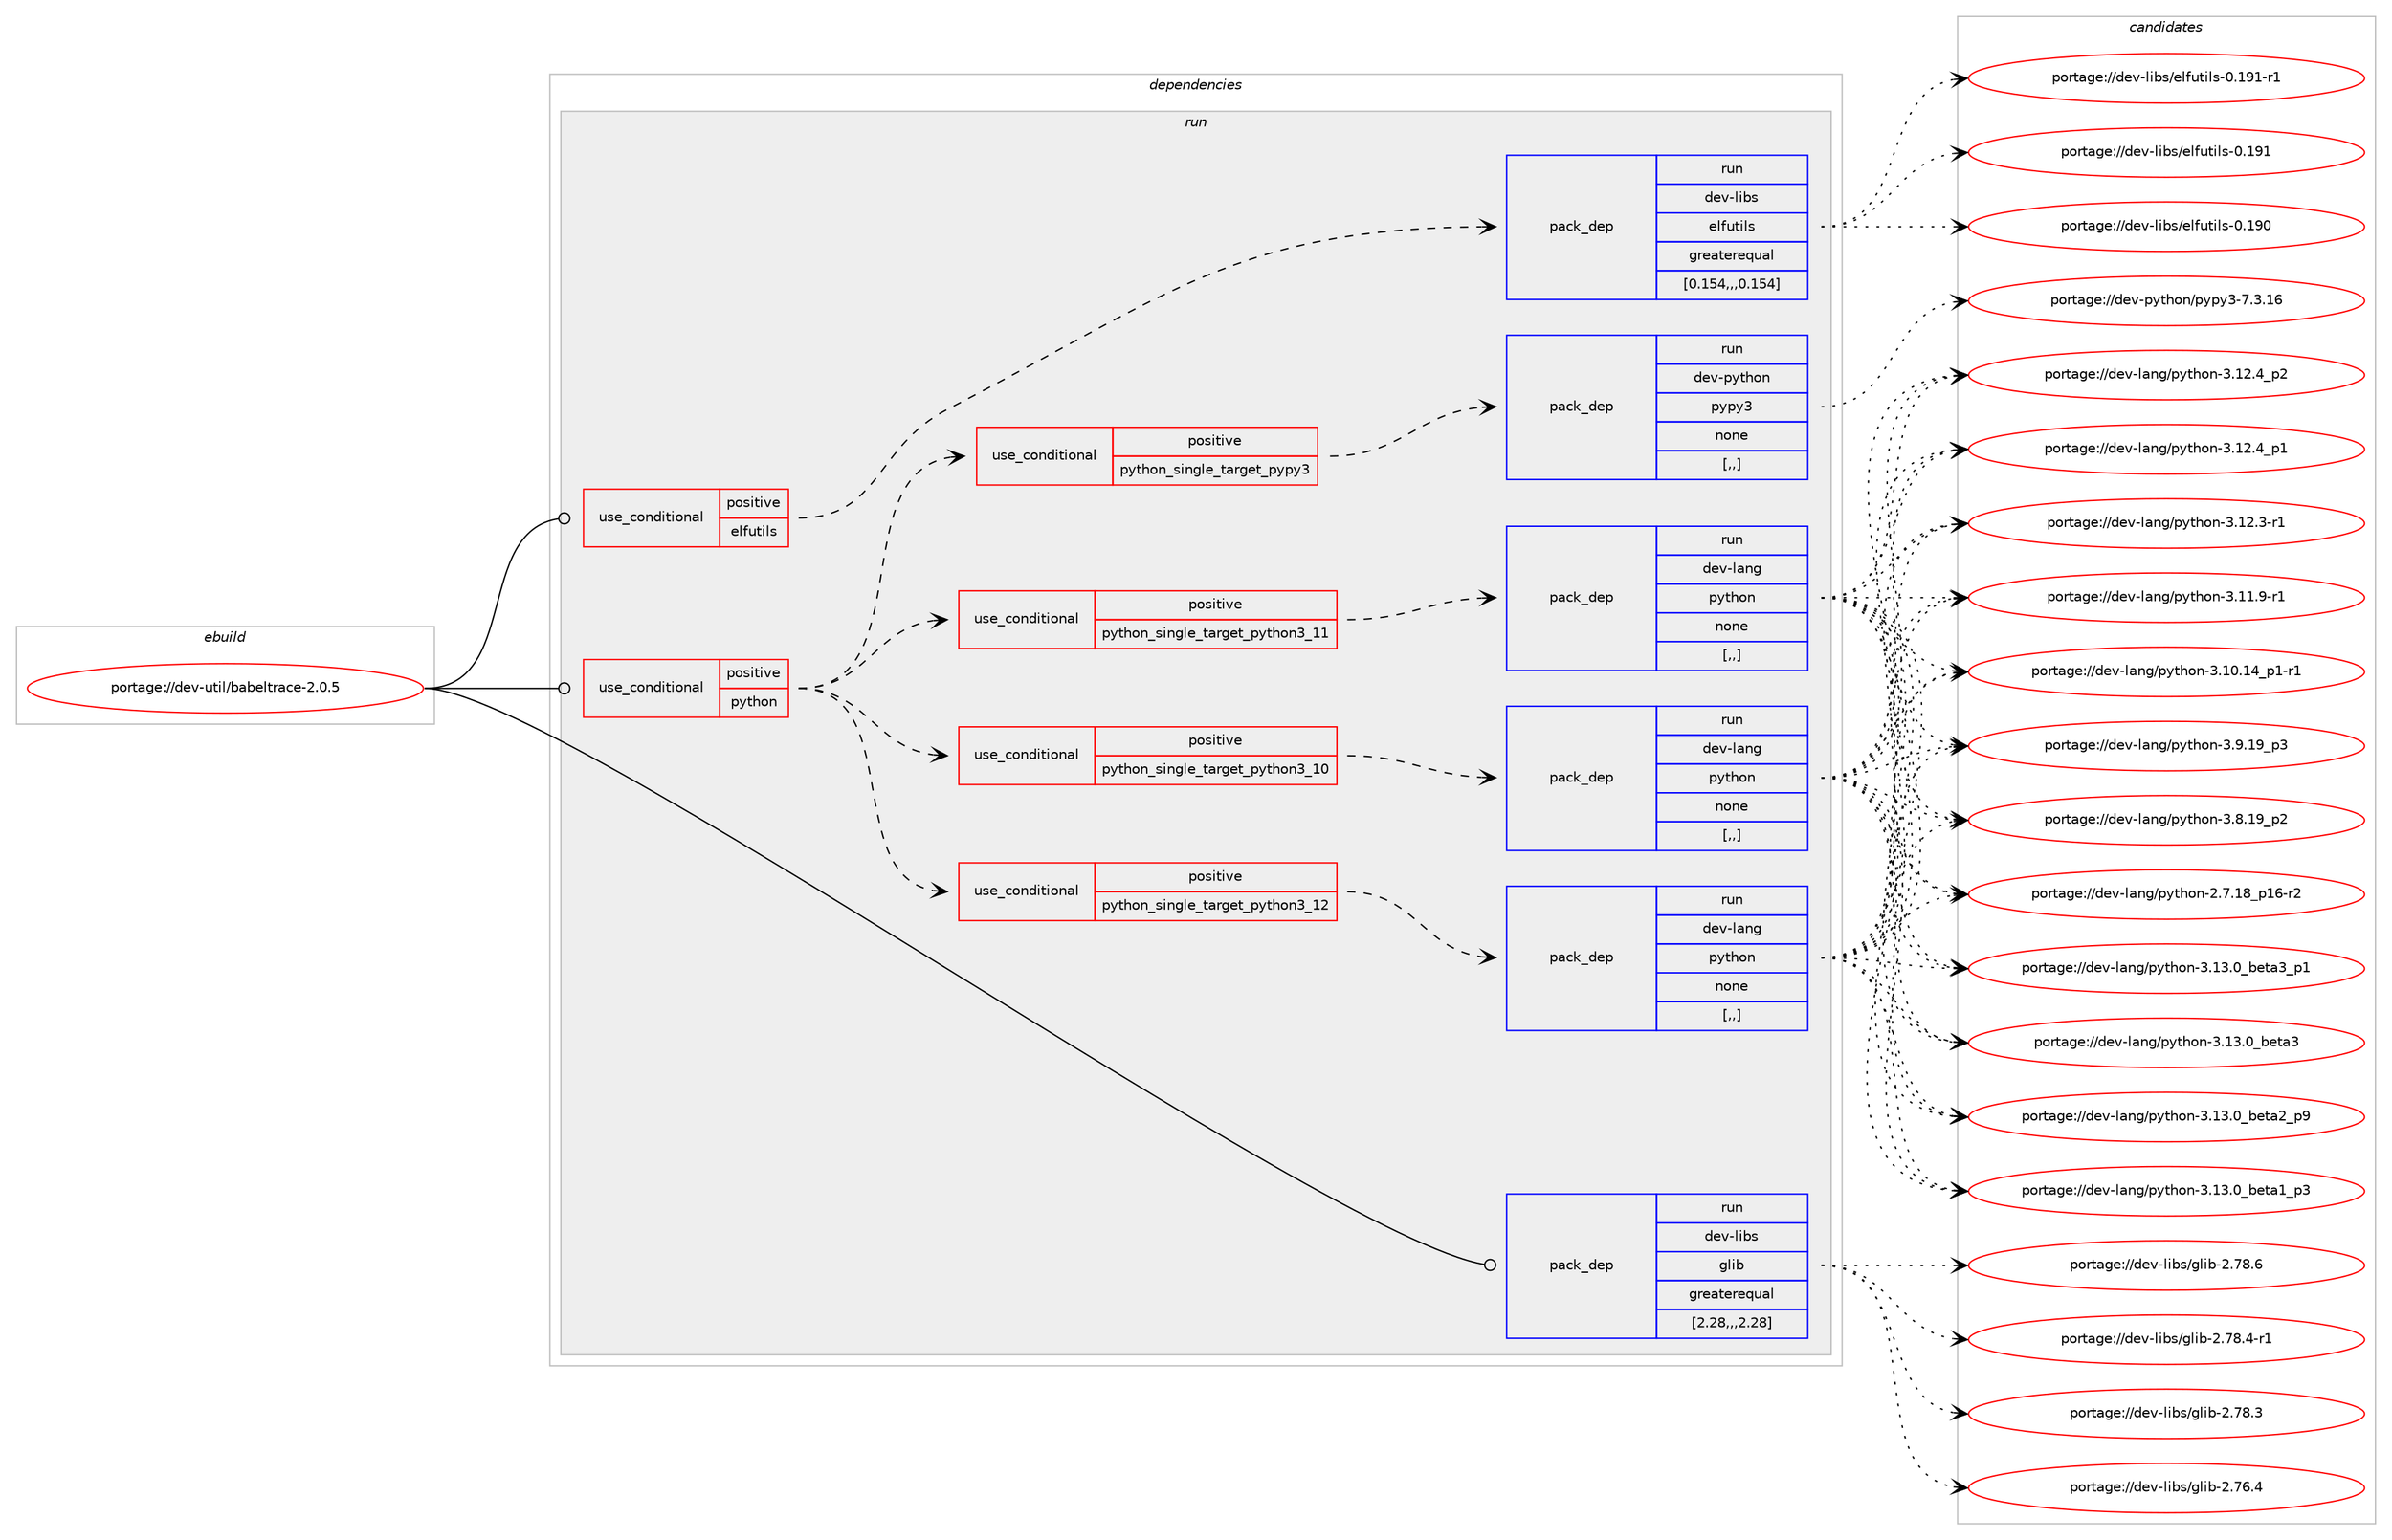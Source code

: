 digraph prolog {

# *************
# Graph options
# *************

newrank=true;
concentrate=true;
compound=true;
graph [rankdir=LR,fontname=Helvetica,fontsize=10,ranksep=1.5];#, ranksep=2.5, nodesep=0.2];
edge  [arrowhead=vee];
node  [fontname=Helvetica,fontsize=10];

# **********
# The ebuild
# **********

subgraph cluster_leftcol {
color=gray;
label=<<i>ebuild</i>>;
id [label="portage://dev-util/babeltrace-2.0.5", color=red, width=4, href="../dev-util/babeltrace-2.0.5.svg"];
}

# ****************
# The dependencies
# ****************

subgraph cluster_midcol {
color=gray;
label=<<i>dependencies</i>>;
subgraph cluster_compile {
fillcolor="#eeeeee";
style=filled;
label=<<i>compile</i>>;
}
subgraph cluster_compileandrun {
fillcolor="#eeeeee";
style=filled;
label=<<i>compile and run</i>>;
}
subgraph cluster_run {
fillcolor="#eeeeee";
style=filled;
label=<<i>run</i>>;
subgraph cond59035 {
dependency210004 [label=<<TABLE BORDER="0" CELLBORDER="1" CELLSPACING="0" CELLPADDING="4"><TR><TD ROWSPAN="3" CELLPADDING="10">use_conditional</TD></TR><TR><TD>positive</TD></TR><TR><TD>elfutils</TD></TR></TABLE>>, shape=none, color=red];
subgraph pack149558 {
dependency210005 [label=<<TABLE BORDER="0" CELLBORDER="1" CELLSPACING="0" CELLPADDING="4" WIDTH="220"><TR><TD ROWSPAN="6" CELLPADDING="30">pack_dep</TD></TR><TR><TD WIDTH="110">run</TD></TR><TR><TD>dev-libs</TD></TR><TR><TD>elfutils</TD></TR><TR><TD>greaterequal</TD></TR><TR><TD>[0.154,,,0.154]</TD></TR></TABLE>>, shape=none, color=blue];
}
dependency210004:e -> dependency210005:w [weight=20,style="dashed",arrowhead="vee"];
}
id:e -> dependency210004:w [weight=20,style="solid",arrowhead="odot"];
subgraph cond59036 {
dependency210006 [label=<<TABLE BORDER="0" CELLBORDER="1" CELLSPACING="0" CELLPADDING="4"><TR><TD ROWSPAN="3" CELLPADDING="10">use_conditional</TD></TR><TR><TD>positive</TD></TR><TR><TD>python</TD></TR></TABLE>>, shape=none, color=red];
subgraph cond59037 {
dependency210007 [label=<<TABLE BORDER="0" CELLBORDER="1" CELLSPACING="0" CELLPADDING="4"><TR><TD ROWSPAN="3" CELLPADDING="10">use_conditional</TD></TR><TR><TD>positive</TD></TR><TR><TD>python_single_target_pypy3</TD></TR></TABLE>>, shape=none, color=red];
subgraph pack149559 {
dependency210008 [label=<<TABLE BORDER="0" CELLBORDER="1" CELLSPACING="0" CELLPADDING="4" WIDTH="220"><TR><TD ROWSPAN="6" CELLPADDING="30">pack_dep</TD></TR><TR><TD WIDTH="110">run</TD></TR><TR><TD>dev-python</TD></TR><TR><TD>pypy3</TD></TR><TR><TD>none</TD></TR><TR><TD>[,,]</TD></TR></TABLE>>, shape=none, color=blue];
}
dependency210007:e -> dependency210008:w [weight=20,style="dashed",arrowhead="vee"];
}
dependency210006:e -> dependency210007:w [weight=20,style="dashed",arrowhead="vee"];
subgraph cond59038 {
dependency210009 [label=<<TABLE BORDER="0" CELLBORDER="1" CELLSPACING="0" CELLPADDING="4"><TR><TD ROWSPAN="3" CELLPADDING="10">use_conditional</TD></TR><TR><TD>positive</TD></TR><TR><TD>python_single_target_python3_10</TD></TR></TABLE>>, shape=none, color=red];
subgraph pack149560 {
dependency210010 [label=<<TABLE BORDER="0" CELLBORDER="1" CELLSPACING="0" CELLPADDING="4" WIDTH="220"><TR><TD ROWSPAN="6" CELLPADDING="30">pack_dep</TD></TR><TR><TD WIDTH="110">run</TD></TR><TR><TD>dev-lang</TD></TR><TR><TD>python</TD></TR><TR><TD>none</TD></TR><TR><TD>[,,]</TD></TR></TABLE>>, shape=none, color=blue];
}
dependency210009:e -> dependency210010:w [weight=20,style="dashed",arrowhead="vee"];
}
dependency210006:e -> dependency210009:w [weight=20,style="dashed",arrowhead="vee"];
subgraph cond59039 {
dependency210011 [label=<<TABLE BORDER="0" CELLBORDER="1" CELLSPACING="0" CELLPADDING="4"><TR><TD ROWSPAN="3" CELLPADDING="10">use_conditional</TD></TR><TR><TD>positive</TD></TR><TR><TD>python_single_target_python3_11</TD></TR></TABLE>>, shape=none, color=red];
subgraph pack149561 {
dependency210012 [label=<<TABLE BORDER="0" CELLBORDER="1" CELLSPACING="0" CELLPADDING="4" WIDTH="220"><TR><TD ROWSPAN="6" CELLPADDING="30">pack_dep</TD></TR><TR><TD WIDTH="110">run</TD></TR><TR><TD>dev-lang</TD></TR><TR><TD>python</TD></TR><TR><TD>none</TD></TR><TR><TD>[,,]</TD></TR></TABLE>>, shape=none, color=blue];
}
dependency210011:e -> dependency210012:w [weight=20,style="dashed",arrowhead="vee"];
}
dependency210006:e -> dependency210011:w [weight=20,style="dashed",arrowhead="vee"];
subgraph cond59040 {
dependency210013 [label=<<TABLE BORDER="0" CELLBORDER="1" CELLSPACING="0" CELLPADDING="4"><TR><TD ROWSPAN="3" CELLPADDING="10">use_conditional</TD></TR><TR><TD>positive</TD></TR><TR><TD>python_single_target_python3_12</TD></TR></TABLE>>, shape=none, color=red];
subgraph pack149562 {
dependency210014 [label=<<TABLE BORDER="0" CELLBORDER="1" CELLSPACING="0" CELLPADDING="4" WIDTH="220"><TR><TD ROWSPAN="6" CELLPADDING="30">pack_dep</TD></TR><TR><TD WIDTH="110">run</TD></TR><TR><TD>dev-lang</TD></TR><TR><TD>python</TD></TR><TR><TD>none</TD></TR><TR><TD>[,,]</TD></TR></TABLE>>, shape=none, color=blue];
}
dependency210013:e -> dependency210014:w [weight=20,style="dashed",arrowhead="vee"];
}
dependency210006:e -> dependency210013:w [weight=20,style="dashed",arrowhead="vee"];
}
id:e -> dependency210006:w [weight=20,style="solid",arrowhead="odot"];
subgraph pack149563 {
dependency210015 [label=<<TABLE BORDER="0" CELLBORDER="1" CELLSPACING="0" CELLPADDING="4" WIDTH="220"><TR><TD ROWSPAN="6" CELLPADDING="30">pack_dep</TD></TR><TR><TD WIDTH="110">run</TD></TR><TR><TD>dev-libs</TD></TR><TR><TD>glib</TD></TR><TR><TD>greaterequal</TD></TR><TR><TD>[2.28,,,2.28]</TD></TR></TABLE>>, shape=none, color=blue];
}
id:e -> dependency210015:w [weight=20,style="solid",arrowhead="odot"];
}
}

# **************
# The candidates
# **************

subgraph cluster_choices {
rank=same;
color=gray;
label=<<i>candidates</i>>;

subgraph choice149558 {
color=black;
nodesep=1;
choice1001011184510810598115471011081021171161051081154548464957494511449 [label="portage://dev-libs/elfutils-0.191-r1", color=red, width=4,href="../dev-libs/elfutils-0.191-r1.svg"];
choice100101118451081059811547101108102117116105108115454846495749 [label="portage://dev-libs/elfutils-0.191", color=red, width=4,href="../dev-libs/elfutils-0.191.svg"];
choice100101118451081059811547101108102117116105108115454846495748 [label="portage://dev-libs/elfutils-0.190", color=red, width=4,href="../dev-libs/elfutils-0.190.svg"];
dependency210005:e -> choice1001011184510810598115471011081021171161051081154548464957494511449:w [style=dotted,weight="100"];
dependency210005:e -> choice100101118451081059811547101108102117116105108115454846495749:w [style=dotted,weight="100"];
dependency210005:e -> choice100101118451081059811547101108102117116105108115454846495748:w [style=dotted,weight="100"];
}
subgraph choice149559 {
color=black;
nodesep=1;
choice10010111845112121116104111110471121211121215145554651464954 [label="portage://dev-python/pypy3-7.3.16", color=red, width=4,href="../dev-python/pypy3-7.3.16.svg"];
dependency210008:e -> choice10010111845112121116104111110471121211121215145554651464954:w [style=dotted,weight="100"];
}
subgraph choice149560 {
color=black;
nodesep=1;
choice10010111845108971101034711212111610411111045514649514648959810111697519511249 [label="portage://dev-lang/python-3.13.0_beta3_p1", color=red, width=4,href="../dev-lang/python-3.13.0_beta3_p1.svg"];
choice1001011184510897110103471121211161041111104551464951464895981011169751 [label="portage://dev-lang/python-3.13.0_beta3", color=red, width=4,href="../dev-lang/python-3.13.0_beta3.svg"];
choice10010111845108971101034711212111610411111045514649514648959810111697509511257 [label="portage://dev-lang/python-3.13.0_beta2_p9", color=red, width=4,href="../dev-lang/python-3.13.0_beta2_p9.svg"];
choice10010111845108971101034711212111610411111045514649514648959810111697499511251 [label="portage://dev-lang/python-3.13.0_beta1_p3", color=red, width=4,href="../dev-lang/python-3.13.0_beta1_p3.svg"];
choice100101118451089711010347112121116104111110455146495046529511250 [label="portage://dev-lang/python-3.12.4_p2", color=red, width=4,href="../dev-lang/python-3.12.4_p2.svg"];
choice100101118451089711010347112121116104111110455146495046529511249 [label="portage://dev-lang/python-3.12.4_p1", color=red, width=4,href="../dev-lang/python-3.12.4_p1.svg"];
choice100101118451089711010347112121116104111110455146495046514511449 [label="portage://dev-lang/python-3.12.3-r1", color=red, width=4,href="../dev-lang/python-3.12.3-r1.svg"];
choice100101118451089711010347112121116104111110455146494946574511449 [label="portage://dev-lang/python-3.11.9-r1", color=red, width=4,href="../dev-lang/python-3.11.9-r1.svg"];
choice100101118451089711010347112121116104111110455146494846495295112494511449 [label="portage://dev-lang/python-3.10.14_p1-r1", color=red, width=4,href="../dev-lang/python-3.10.14_p1-r1.svg"];
choice100101118451089711010347112121116104111110455146574649579511251 [label="portage://dev-lang/python-3.9.19_p3", color=red, width=4,href="../dev-lang/python-3.9.19_p3.svg"];
choice100101118451089711010347112121116104111110455146564649579511250 [label="portage://dev-lang/python-3.8.19_p2", color=red, width=4,href="../dev-lang/python-3.8.19_p2.svg"];
choice100101118451089711010347112121116104111110455046554649569511249544511450 [label="portage://dev-lang/python-2.7.18_p16-r2", color=red, width=4,href="../dev-lang/python-2.7.18_p16-r2.svg"];
dependency210010:e -> choice10010111845108971101034711212111610411111045514649514648959810111697519511249:w [style=dotted,weight="100"];
dependency210010:e -> choice1001011184510897110103471121211161041111104551464951464895981011169751:w [style=dotted,weight="100"];
dependency210010:e -> choice10010111845108971101034711212111610411111045514649514648959810111697509511257:w [style=dotted,weight="100"];
dependency210010:e -> choice10010111845108971101034711212111610411111045514649514648959810111697499511251:w [style=dotted,weight="100"];
dependency210010:e -> choice100101118451089711010347112121116104111110455146495046529511250:w [style=dotted,weight="100"];
dependency210010:e -> choice100101118451089711010347112121116104111110455146495046529511249:w [style=dotted,weight="100"];
dependency210010:e -> choice100101118451089711010347112121116104111110455146495046514511449:w [style=dotted,weight="100"];
dependency210010:e -> choice100101118451089711010347112121116104111110455146494946574511449:w [style=dotted,weight="100"];
dependency210010:e -> choice100101118451089711010347112121116104111110455146494846495295112494511449:w [style=dotted,weight="100"];
dependency210010:e -> choice100101118451089711010347112121116104111110455146574649579511251:w [style=dotted,weight="100"];
dependency210010:e -> choice100101118451089711010347112121116104111110455146564649579511250:w [style=dotted,weight="100"];
dependency210010:e -> choice100101118451089711010347112121116104111110455046554649569511249544511450:w [style=dotted,weight="100"];
}
subgraph choice149561 {
color=black;
nodesep=1;
choice10010111845108971101034711212111610411111045514649514648959810111697519511249 [label="portage://dev-lang/python-3.13.0_beta3_p1", color=red, width=4,href="../dev-lang/python-3.13.0_beta3_p1.svg"];
choice1001011184510897110103471121211161041111104551464951464895981011169751 [label="portage://dev-lang/python-3.13.0_beta3", color=red, width=4,href="../dev-lang/python-3.13.0_beta3.svg"];
choice10010111845108971101034711212111610411111045514649514648959810111697509511257 [label="portage://dev-lang/python-3.13.0_beta2_p9", color=red, width=4,href="../dev-lang/python-3.13.0_beta2_p9.svg"];
choice10010111845108971101034711212111610411111045514649514648959810111697499511251 [label="portage://dev-lang/python-3.13.0_beta1_p3", color=red, width=4,href="../dev-lang/python-3.13.0_beta1_p3.svg"];
choice100101118451089711010347112121116104111110455146495046529511250 [label="portage://dev-lang/python-3.12.4_p2", color=red, width=4,href="../dev-lang/python-3.12.4_p2.svg"];
choice100101118451089711010347112121116104111110455146495046529511249 [label="portage://dev-lang/python-3.12.4_p1", color=red, width=4,href="../dev-lang/python-3.12.4_p1.svg"];
choice100101118451089711010347112121116104111110455146495046514511449 [label="portage://dev-lang/python-3.12.3-r1", color=red, width=4,href="../dev-lang/python-3.12.3-r1.svg"];
choice100101118451089711010347112121116104111110455146494946574511449 [label="portage://dev-lang/python-3.11.9-r1", color=red, width=4,href="../dev-lang/python-3.11.9-r1.svg"];
choice100101118451089711010347112121116104111110455146494846495295112494511449 [label="portage://dev-lang/python-3.10.14_p1-r1", color=red, width=4,href="../dev-lang/python-3.10.14_p1-r1.svg"];
choice100101118451089711010347112121116104111110455146574649579511251 [label="portage://dev-lang/python-3.9.19_p3", color=red, width=4,href="../dev-lang/python-3.9.19_p3.svg"];
choice100101118451089711010347112121116104111110455146564649579511250 [label="portage://dev-lang/python-3.8.19_p2", color=red, width=4,href="../dev-lang/python-3.8.19_p2.svg"];
choice100101118451089711010347112121116104111110455046554649569511249544511450 [label="portage://dev-lang/python-2.7.18_p16-r2", color=red, width=4,href="../dev-lang/python-2.7.18_p16-r2.svg"];
dependency210012:e -> choice10010111845108971101034711212111610411111045514649514648959810111697519511249:w [style=dotted,weight="100"];
dependency210012:e -> choice1001011184510897110103471121211161041111104551464951464895981011169751:w [style=dotted,weight="100"];
dependency210012:e -> choice10010111845108971101034711212111610411111045514649514648959810111697509511257:w [style=dotted,weight="100"];
dependency210012:e -> choice10010111845108971101034711212111610411111045514649514648959810111697499511251:w [style=dotted,weight="100"];
dependency210012:e -> choice100101118451089711010347112121116104111110455146495046529511250:w [style=dotted,weight="100"];
dependency210012:e -> choice100101118451089711010347112121116104111110455146495046529511249:w [style=dotted,weight="100"];
dependency210012:e -> choice100101118451089711010347112121116104111110455146495046514511449:w [style=dotted,weight="100"];
dependency210012:e -> choice100101118451089711010347112121116104111110455146494946574511449:w [style=dotted,weight="100"];
dependency210012:e -> choice100101118451089711010347112121116104111110455146494846495295112494511449:w [style=dotted,weight="100"];
dependency210012:e -> choice100101118451089711010347112121116104111110455146574649579511251:w [style=dotted,weight="100"];
dependency210012:e -> choice100101118451089711010347112121116104111110455146564649579511250:w [style=dotted,weight="100"];
dependency210012:e -> choice100101118451089711010347112121116104111110455046554649569511249544511450:w [style=dotted,weight="100"];
}
subgraph choice149562 {
color=black;
nodesep=1;
choice10010111845108971101034711212111610411111045514649514648959810111697519511249 [label="portage://dev-lang/python-3.13.0_beta3_p1", color=red, width=4,href="../dev-lang/python-3.13.0_beta3_p1.svg"];
choice1001011184510897110103471121211161041111104551464951464895981011169751 [label="portage://dev-lang/python-3.13.0_beta3", color=red, width=4,href="../dev-lang/python-3.13.0_beta3.svg"];
choice10010111845108971101034711212111610411111045514649514648959810111697509511257 [label="portage://dev-lang/python-3.13.0_beta2_p9", color=red, width=4,href="../dev-lang/python-3.13.0_beta2_p9.svg"];
choice10010111845108971101034711212111610411111045514649514648959810111697499511251 [label="portage://dev-lang/python-3.13.0_beta1_p3", color=red, width=4,href="../dev-lang/python-3.13.0_beta1_p3.svg"];
choice100101118451089711010347112121116104111110455146495046529511250 [label="portage://dev-lang/python-3.12.4_p2", color=red, width=4,href="../dev-lang/python-3.12.4_p2.svg"];
choice100101118451089711010347112121116104111110455146495046529511249 [label="portage://dev-lang/python-3.12.4_p1", color=red, width=4,href="../dev-lang/python-3.12.4_p1.svg"];
choice100101118451089711010347112121116104111110455146495046514511449 [label="portage://dev-lang/python-3.12.3-r1", color=red, width=4,href="../dev-lang/python-3.12.3-r1.svg"];
choice100101118451089711010347112121116104111110455146494946574511449 [label="portage://dev-lang/python-3.11.9-r1", color=red, width=4,href="../dev-lang/python-3.11.9-r1.svg"];
choice100101118451089711010347112121116104111110455146494846495295112494511449 [label="portage://dev-lang/python-3.10.14_p1-r1", color=red, width=4,href="../dev-lang/python-3.10.14_p1-r1.svg"];
choice100101118451089711010347112121116104111110455146574649579511251 [label="portage://dev-lang/python-3.9.19_p3", color=red, width=4,href="../dev-lang/python-3.9.19_p3.svg"];
choice100101118451089711010347112121116104111110455146564649579511250 [label="portage://dev-lang/python-3.8.19_p2", color=red, width=4,href="../dev-lang/python-3.8.19_p2.svg"];
choice100101118451089711010347112121116104111110455046554649569511249544511450 [label="portage://dev-lang/python-2.7.18_p16-r2", color=red, width=4,href="../dev-lang/python-2.7.18_p16-r2.svg"];
dependency210014:e -> choice10010111845108971101034711212111610411111045514649514648959810111697519511249:w [style=dotted,weight="100"];
dependency210014:e -> choice1001011184510897110103471121211161041111104551464951464895981011169751:w [style=dotted,weight="100"];
dependency210014:e -> choice10010111845108971101034711212111610411111045514649514648959810111697509511257:w [style=dotted,weight="100"];
dependency210014:e -> choice10010111845108971101034711212111610411111045514649514648959810111697499511251:w [style=dotted,weight="100"];
dependency210014:e -> choice100101118451089711010347112121116104111110455146495046529511250:w [style=dotted,weight="100"];
dependency210014:e -> choice100101118451089711010347112121116104111110455146495046529511249:w [style=dotted,weight="100"];
dependency210014:e -> choice100101118451089711010347112121116104111110455146495046514511449:w [style=dotted,weight="100"];
dependency210014:e -> choice100101118451089711010347112121116104111110455146494946574511449:w [style=dotted,weight="100"];
dependency210014:e -> choice100101118451089711010347112121116104111110455146494846495295112494511449:w [style=dotted,weight="100"];
dependency210014:e -> choice100101118451089711010347112121116104111110455146574649579511251:w [style=dotted,weight="100"];
dependency210014:e -> choice100101118451089711010347112121116104111110455146564649579511250:w [style=dotted,weight="100"];
dependency210014:e -> choice100101118451089711010347112121116104111110455046554649569511249544511450:w [style=dotted,weight="100"];
}
subgraph choice149563 {
color=black;
nodesep=1;
choice1001011184510810598115471031081059845504655564654 [label="portage://dev-libs/glib-2.78.6", color=red, width=4,href="../dev-libs/glib-2.78.6.svg"];
choice10010111845108105981154710310810598455046555646524511449 [label="portage://dev-libs/glib-2.78.4-r1", color=red, width=4,href="../dev-libs/glib-2.78.4-r1.svg"];
choice1001011184510810598115471031081059845504655564651 [label="portage://dev-libs/glib-2.78.3", color=red, width=4,href="../dev-libs/glib-2.78.3.svg"];
choice1001011184510810598115471031081059845504655544652 [label="portage://dev-libs/glib-2.76.4", color=red, width=4,href="../dev-libs/glib-2.76.4.svg"];
dependency210015:e -> choice1001011184510810598115471031081059845504655564654:w [style=dotted,weight="100"];
dependency210015:e -> choice10010111845108105981154710310810598455046555646524511449:w [style=dotted,weight="100"];
dependency210015:e -> choice1001011184510810598115471031081059845504655564651:w [style=dotted,weight="100"];
dependency210015:e -> choice1001011184510810598115471031081059845504655544652:w [style=dotted,weight="100"];
}
}

}
